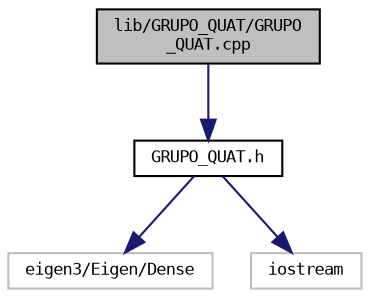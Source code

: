 digraph "lib/GRUPO_QUAT/GRUPO_QUAT.cpp"
{
 // LATEX_PDF_SIZE
  bgcolor="transparent";
  edge [fontname="DejaVuSansMono",fontsize="8",labelfontname="DejaVuSansMono",labelfontsize="8"];
  node [fontname="DejaVuSansMono",fontsize="8",shape=record];
  Node1 [label="lib/GRUPO_QUAT/GRUPO\l_QUAT.cpp",height=0.2,width=0.4,color="black", fillcolor="grey75", style="filled", fontcolor="black",tooltip="Cabecalho com funcoes de quaternion."];
  Node1 -> Node2 [color="midnightblue",fontsize="8",style="solid",fontname="DejaVuSansMono"];
  Node2 [label="GRUPO_QUAT.h",height=0.2,width=0.4,color="black",URL="$GRUPO__QUAT_8h.html",tooltip="Cabecalho com funcoes de quaternion."];
  Node2 -> Node3 [color="midnightblue",fontsize="8",style="solid",fontname="DejaVuSansMono"];
  Node3 [label="eigen3/Eigen/Dense",height=0.2,width=0.4,color="grey75",tooltip=" "];
  Node2 -> Node4 [color="midnightblue",fontsize="8",style="solid",fontname="DejaVuSansMono"];
  Node4 [label="iostream",height=0.2,width=0.4,color="grey75",tooltip=" "];
}
